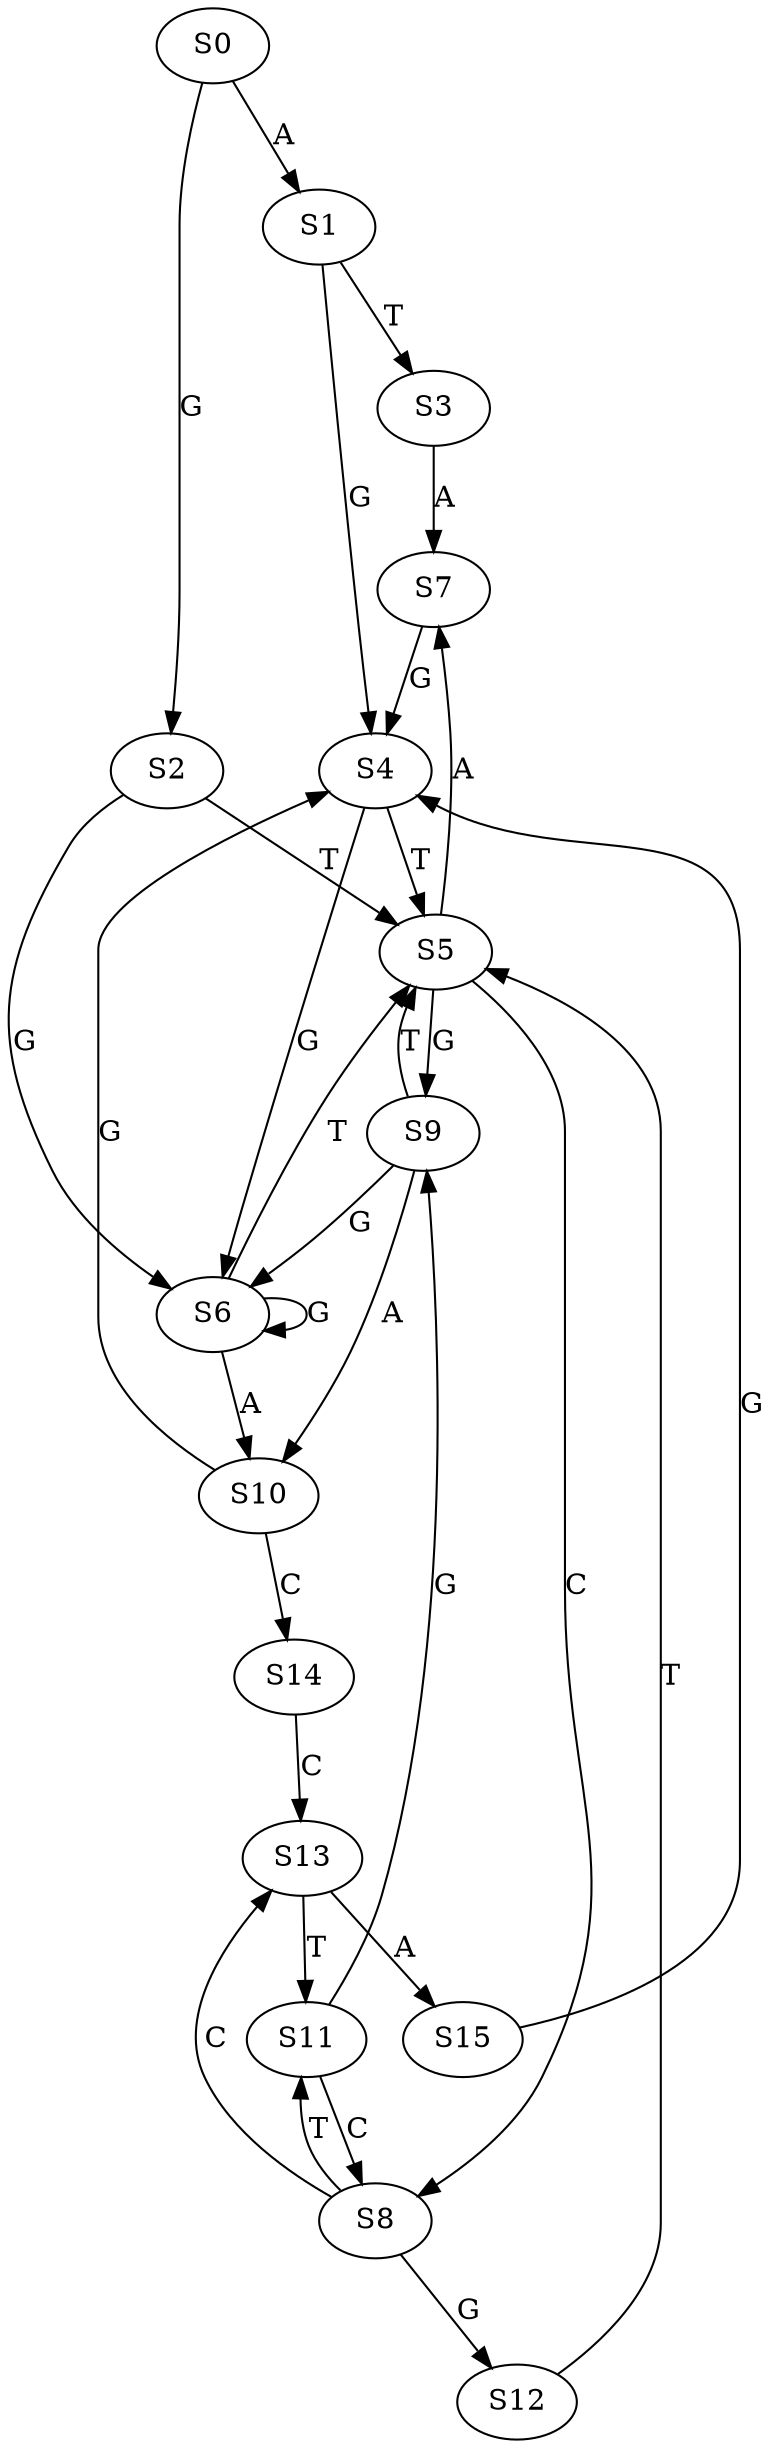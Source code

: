 strict digraph  {
	S0 -> S1 [ label = A ];
	S0 -> S2 [ label = G ];
	S1 -> S3 [ label = T ];
	S1 -> S4 [ label = G ];
	S2 -> S5 [ label = T ];
	S2 -> S6 [ label = G ];
	S3 -> S7 [ label = A ];
	S4 -> S5 [ label = T ];
	S4 -> S6 [ label = G ];
	S5 -> S7 [ label = A ];
	S5 -> S8 [ label = C ];
	S5 -> S9 [ label = G ];
	S6 -> S10 [ label = A ];
	S6 -> S5 [ label = T ];
	S6 -> S6 [ label = G ];
	S7 -> S4 [ label = G ];
	S8 -> S11 [ label = T ];
	S8 -> S12 [ label = G ];
	S8 -> S13 [ label = C ];
	S9 -> S10 [ label = A ];
	S9 -> S5 [ label = T ];
	S9 -> S6 [ label = G ];
	S10 -> S4 [ label = G ];
	S10 -> S14 [ label = C ];
	S11 -> S9 [ label = G ];
	S11 -> S8 [ label = C ];
	S12 -> S5 [ label = T ];
	S13 -> S15 [ label = A ];
	S13 -> S11 [ label = T ];
	S14 -> S13 [ label = C ];
	S15 -> S4 [ label = G ];
}
